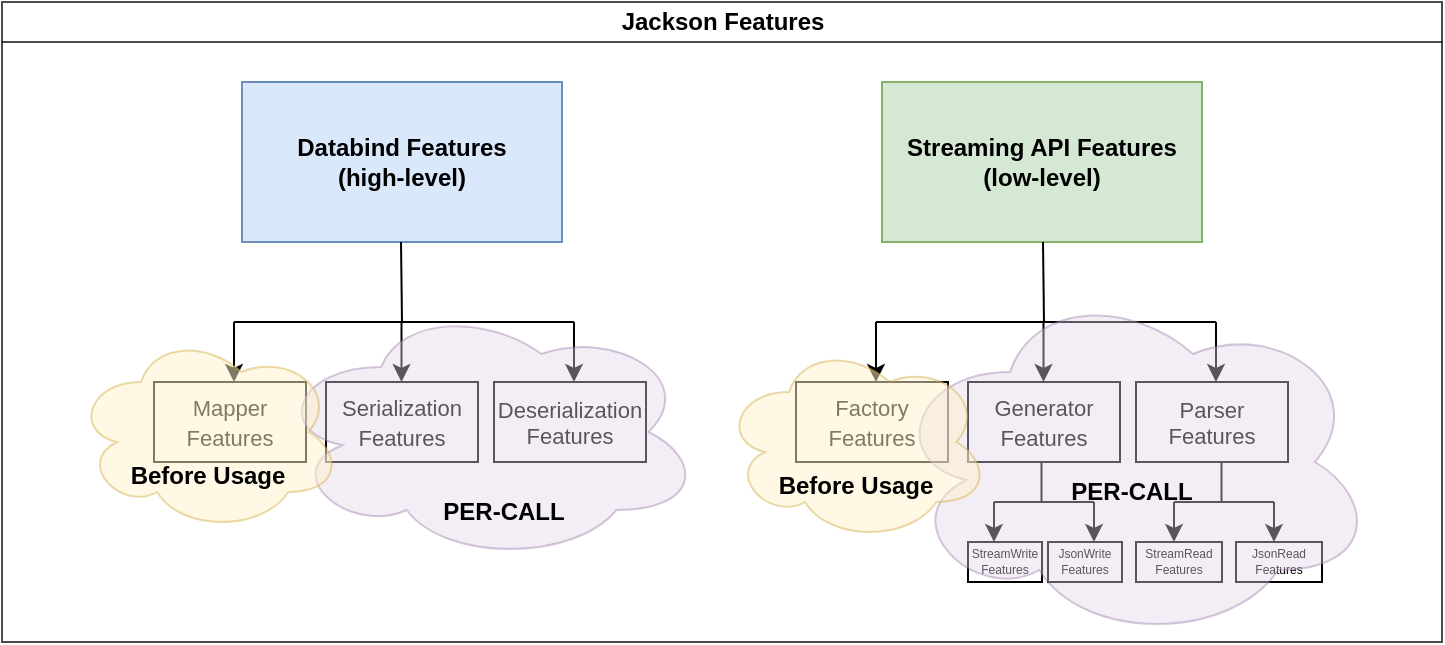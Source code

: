 <mxfile version="24.7.5">
  <diagram id="prtHgNgQTEPvFCAcTncT" name="Page-1">
    <mxGraphModel dx="909" dy="642" grid="1" gridSize="10" guides="1" tooltips="1" connect="1" arrows="1" fold="1" page="1" pageScale="1" pageWidth="827" pageHeight="1169" math="0" shadow="0">
      <root>
        <mxCell id="0" />
        <mxCell id="1" parent="0" />
        <mxCell id="dNxyNK7c78bLwvsdeMH5-11" value="Jackson Features" style="swimlane;html=1;startSize=20;horizontal=1;containerType=tree;glass=0;opacity=70;" parent="1" vertex="1">
          <mxGeometry x="54" y="80" width="720" height="320" as="geometry" />
        </mxCell>
        <mxCell id="9wwdfwuCbCFDU45S8ohc-2" value="&lt;b&gt;Databind Features&lt;/b&gt;&lt;div&gt;&lt;b&gt;(high-level)&lt;/b&gt;&lt;/div&gt;" style="rounded=0;whiteSpace=wrap;html=1;fillColor=#dae8fc;strokeColor=#6c8ebf;" vertex="1" parent="dNxyNK7c78bLwvsdeMH5-11">
          <mxGeometry x="120" y="40" width="160" height="80" as="geometry" />
        </mxCell>
        <mxCell id="9wwdfwuCbCFDU45S8ohc-3" value="&lt;b&gt;Streaming API Features&lt;/b&gt;&lt;div&gt;&lt;b&gt;(low-level)&lt;/b&gt;&lt;/div&gt;" style="rounded=0;whiteSpace=wrap;html=1;fillColor=#d5e8d4;strokeColor=#82b366;" vertex="1" parent="dNxyNK7c78bLwvsdeMH5-11">
          <mxGeometry x="440" y="40" width="160" height="80" as="geometry" />
        </mxCell>
        <mxCell id="9wwdfwuCbCFDU45S8ohc-4" value="" style="endArrow=none;html=1;rounded=0;" edge="1" parent="dNxyNK7c78bLwvsdeMH5-11">
          <mxGeometry width="50" height="50" relative="1" as="geometry">
            <mxPoint x="200" y="160" as="sourcePoint" />
            <mxPoint x="199.5" y="120" as="targetPoint" />
            <Array as="points" />
          </mxGeometry>
        </mxCell>
        <mxCell id="9wwdfwuCbCFDU45S8ohc-5" value="" style="endArrow=none;html=1;rounded=0;" edge="1" parent="dNxyNK7c78bLwvsdeMH5-11">
          <mxGeometry width="50" height="50" relative="1" as="geometry">
            <mxPoint x="116" y="160" as="sourcePoint" />
            <mxPoint x="286" y="160" as="targetPoint" />
          </mxGeometry>
        </mxCell>
        <mxCell id="9wwdfwuCbCFDU45S8ohc-6" value="" style="endArrow=classic;html=1;rounded=0;" edge="1" parent="dNxyNK7c78bLwvsdeMH5-11">
          <mxGeometry width="50" height="50" relative="1" as="geometry">
            <mxPoint x="116" y="160" as="sourcePoint" />
            <mxPoint x="116" y="190" as="targetPoint" />
          </mxGeometry>
        </mxCell>
        <mxCell id="9wwdfwuCbCFDU45S8ohc-7" value="" style="endArrow=classic;html=1;rounded=0;" edge="1" parent="dNxyNK7c78bLwvsdeMH5-11">
          <mxGeometry width="50" height="50" relative="1" as="geometry">
            <mxPoint x="199.75" y="160" as="sourcePoint" />
            <mxPoint x="199.75" y="190" as="targetPoint" />
          </mxGeometry>
        </mxCell>
        <mxCell id="9wwdfwuCbCFDU45S8ohc-8" value="" style="endArrow=classic;html=1;rounded=0;" edge="1" parent="dNxyNK7c78bLwvsdeMH5-11">
          <mxGeometry width="50" height="50" relative="1" as="geometry">
            <mxPoint x="286" y="160" as="sourcePoint" />
            <mxPoint x="286" y="190" as="targetPoint" />
          </mxGeometry>
        </mxCell>
        <mxCell id="9wwdfwuCbCFDU45S8ohc-9" value="&lt;font style=&quot;font-size: 11px;&quot;&gt;Mapper Features&lt;/font&gt;" style="rounded=0;whiteSpace=wrap;html=1;" vertex="1" parent="dNxyNK7c78bLwvsdeMH5-11">
          <mxGeometry x="76" y="190" width="76" height="40" as="geometry" />
        </mxCell>
        <mxCell id="9wwdfwuCbCFDU45S8ohc-19" value="&lt;font style=&quot;font-size: 11px;&quot;&gt;Serialization Features&lt;/font&gt;" style="rounded=0;whiteSpace=wrap;html=1;" vertex="1" parent="dNxyNK7c78bLwvsdeMH5-11">
          <mxGeometry x="162" y="190" width="76" height="40" as="geometry" />
        </mxCell>
        <mxCell id="9wwdfwuCbCFDU45S8ohc-20" value="&lt;font style=&quot;font-size: 11px;&quot;&gt;Deserialization&lt;/font&gt;&lt;div style=&quot;font-size: 11px;&quot;&gt;&lt;font style=&quot;font-size: 11px;&quot;&gt;Features&lt;/font&gt;&lt;/div&gt;" style="rounded=0;whiteSpace=wrap;html=1;" vertex="1" parent="dNxyNK7c78bLwvsdeMH5-11">
          <mxGeometry x="246" y="190" width="76" height="40" as="geometry" />
        </mxCell>
        <mxCell id="9wwdfwuCbCFDU45S8ohc-21" value="" style="endArrow=none;html=1;rounded=0;" edge="1" parent="dNxyNK7c78bLwvsdeMH5-11">
          <mxGeometry width="50" height="50" relative="1" as="geometry">
            <mxPoint x="521" y="160" as="sourcePoint" />
            <mxPoint x="520.5" y="120" as="targetPoint" />
            <Array as="points" />
          </mxGeometry>
        </mxCell>
        <mxCell id="9wwdfwuCbCFDU45S8ohc-22" value="" style="endArrow=none;html=1;rounded=0;" edge="1" parent="dNxyNK7c78bLwvsdeMH5-11">
          <mxGeometry width="50" height="50" relative="1" as="geometry">
            <mxPoint x="437" y="160" as="sourcePoint" />
            <mxPoint x="607" y="160" as="targetPoint" />
          </mxGeometry>
        </mxCell>
        <mxCell id="9wwdfwuCbCFDU45S8ohc-23" value="" style="endArrow=classic;html=1;rounded=0;" edge="1" parent="dNxyNK7c78bLwvsdeMH5-11">
          <mxGeometry width="50" height="50" relative="1" as="geometry">
            <mxPoint x="437" y="160" as="sourcePoint" />
            <mxPoint x="437" y="190" as="targetPoint" />
          </mxGeometry>
        </mxCell>
        <mxCell id="9wwdfwuCbCFDU45S8ohc-24" value="" style="endArrow=classic;html=1;rounded=0;" edge="1" parent="dNxyNK7c78bLwvsdeMH5-11">
          <mxGeometry width="50" height="50" relative="1" as="geometry">
            <mxPoint x="520.75" y="160" as="sourcePoint" />
            <mxPoint x="520.75" y="190" as="targetPoint" />
          </mxGeometry>
        </mxCell>
        <mxCell id="9wwdfwuCbCFDU45S8ohc-25" value="" style="endArrow=classic;html=1;rounded=0;" edge="1" parent="dNxyNK7c78bLwvsdeMH5-11">
          <mxGeometry width="50" height="50" relative="1" as="geometry">
            <mxPoint x="607" y="160" as="sourcePoint" />
            <mxPoint x="607" y="190" as="targetPoint" />
          </mxGeometry>
        </mxCell>
        <mxCell id="9wwdfwuCbCFDU45S8ohc-26" value="&lt;font style=&quot;font-size: 11px;&quot;&gt;Factory Features&lt;/font&gt;" style="rounded=0;whiteSpace=wrap;html=1;" vertex="1" parent="dNxyNK7c78bLwvsdeMH5-11">
          <mxGeometry x="397" y="190" width="76" height="40" as="geometry" />
        </mxCell>
        <mxCell id="9wwdfwuCbCFDU45S8ohc-27" value="&lt;font style=&quot;font-size: 11px;&quot;&gt;Generator Features&lt;/font&gt;" style="rounded=0;whiteSpace=wrap;html=1;" vertex="1" parent="dNxyNK7c78bLwvsdeMH5-11">
          <mxGeometry x="483" y="190" width="76" height="40" as="geometry" />
        </mxCell>
        <mxCell id="9wwdfwuCbCFDU45S8ohc-28" value="&lt;font style=&quot;font-size: 11px;&quot;&gt;Parser&lt;/font&gt;&lt;div style=&quot;font-size: 11px;&quot;&gt;&lt;font style=&quot;font-size: 11px;&quot;&gt;Features&lt;/font&gt;&lt;/div&gt;" style="rounded=0;whiteSpace=wrap;html=1;" vertex="1" parent="dNxyNK7c78bLwvsdeMH5-11">
          <mxGeometry x="567" y="190" width="76" height="40" as="geometry" />
        </mxCell>
        <mxCell id="9wwdfwuCbCFDU45S8ohc-29" value="" style="endArrow=none;html=1;rounded=0;" edge="1" parent="dNxyNK7c78bLwvsdeMH5-11">
          <mxGeometry width="50" height="50" relative="1" as="geometry">
            <mxPoint x="519.75" y="250" as="sourcePoint" />
            <mxPoint x="519.75" y="230" as="targetPoint" />
          </mxGeometry>
        </mxCell>
        <mxCell id="9wwdfwuCbCFDU45S8ohc-30" value="" style="endArrow=none;html=1;rounded=0;" edge="1" parent="dNxyNK7c78bLwvsdeMH5-11">
          <mxGeometry width="50" height="50" relative="1" as="geometry">
            <mxPoint x="496" y="250" as="sourcePoint" />
            <mxPoint x="546" y="250" as="targetPoint" />
          </mxGeometry>
        </mxCell>
        <mxCell id="9wwdfwuCbCFDU45S8ohc-31" value="" style="endArrow=classic;html=1;rounded=0;" edge="1" parent="dNxyNK7c78bLwvsdeMH5-11">
          <mxGeometry width="50" height="50" relative="1" as="geometry">
            <mxPoint x="496" y="250" as="sourcePoint" />
            <mxPoint x="496" y="270" as="targetPoint" />
            <Array as="points">
              <mxPoint x="496" y="260" />
            </Array>
          </mxGeometry>
        </mxCell>
        <mxCell id="9wwdfwuCbCFDU45S8ohc-33" value="" style="endArrow=classic;html=1;rounded=0;" edge="1" parent="dNxyNK7c78bLwvsdeMH5-11">
          <mxGeometry width="50" height="50" relative="1" as="geometry">
            <mxPoint x="546" y="250" as="sourcePoint" />
            <mxPoint x="546" y="270" as="targetPoint" />
            <Array as="points">
              <mxPoint x="546" y="260" />
            </Array>
          </mxGeometry>
        </mxCell>
        <mxCell id="9wwdfwuCbCFDU45S8ohc-34" value="&lt;h6 style=&quot;font-size: 6px;&quot;&gt;&lt;span style=&quot;font-weight: normal;&quot;&gt;&lt;font style=&quot;font-size: 6px;&quot;&gt;StreamWrite&lt;br&gt;&lt;/font&gt;&lt;font style=&quot;font-size: 6px;&quot;&gt;Features&lt;/font&gt;&lt;/span&gt;&lt;/h6&gt;" style="rounded=0;whiteSpace=wrap;html=1;" vertex="1" parent="dNxyNK7c78bLwvsdeMH5-11">
          <mxGeometry x="483" y="270" width="37" height="20" as="geometry" />
        </mxCell>
        <mxCell id="9wwdfwuCbCFDU45S8ohc-42" value="" style="endArrow=none;html=1;rounded=0;" edge="1" parent="dNxyNK7c78bLwvsdeMH5-11">
          <mxGeometry width="50" height="50" relative="1" as="geometry">
            <mxPoint x="609.75" y="250" as="sourcePoint" />
            <mxPoint x="609.75" y="230" as="targetPoint" />
          </mxGeometry>
        </mxCell>
        <mxCell id="9wwdfwuCbCFDU45S8ohc-43" value="" style="endArrow=none;html=1;rounded=0;" edge="1" parent="dNxyNK7c78bLwvsdeMH5-11">
          <mxGeometry width="50" height="50" relative="1" as="geometry">
            <mxPoint x="586" y="250" as="sourcePoint" />
            <mxPoint x="636" y="250" as="targetPoint" />
          </mxGeometry>
        </mxCell>
        <mxCell id="9wwdfwuCbCFDU45S8ohc-44" value="" style="endArrow=classic;html=1;rounded=0;" edge="1" parent="dNxyNK7c78bLwvsdeMH5-11">
          <mxGeometry width="50" height="50" relative="1" as="geometry">
            <mxPoint x="586" y="250" as="sourcePoint" />
            <mxPoint x="586" y="270" as="targetPoint" />
            <Array as="points">
              <mxPoint x="586" y="260" />
            </Array>
          </mxGeometry>
        </mxCell>
        <mxCell id="9wwdfwuCbCFDU45S8ohc-45" value="" style="endArrow=classic;html=1;rounded=0;" edge="1" parent="dNxyNK7c78bLwvsdeMH5-11">
          <mxGeometry width="50" height="50" relative="1" as="geometry">
            <mxPoint x="636" y="250" as="sourcePoint" />
            <mxPoint x="636" y="270" as="targetPoint" />
            <Array as="points">
              <mxPoint x="636" y="260" />
            </Array>
          </mxGeometry>
        </mxCell>
        <mxCell id="9wwdfwuCbCFDU45S8ohc-48" value="&lt;h6 style=&quot;font-size: 6px;&quot;&gt;&lt;span style=&quot;font-weight: normal;&quot;&gt;&lt;font style=&quot;font-size: 6px;&quot;&gt;JsonWrite&lt;br&gt;&lt;/font&gt;&lt;font style=&quot;font-size: 6px;&quot;&gt;Features&lt;/font&gt;&lt;/span&gt;&lt;/h6&gt;" style="rounded=0;whiteSpace=wrap;html=1;" vertex="1" parent="dNxyNK7c78bLwvsdeMH5-11">
          <mxGeometry x="523" y="270" width="37" height="20" as="geometry" />
        </mxCell>
        <mxCell id="9wwdfwuCbCFDU45S8ohc-49" value="&lt;h6 style=&quot;font-size: 6px;&quot;&gt;&lt;span style=&quot;font-weight: normal;&quot;&gt;&lt;font style=&quot;font-size: 6px;&quot;&gt;StreamRead&lt;br&gt;&lt;/font&gt;&lt;font style=&quot;font-size: 6px;&quot;&gt;Features&lt;/font&gt;&lt;/span&gt;&lt;/h6&gt;" style="rounded=0;whiteSpace=wrap;html=1;" vertex="1" parent="dNxyNK7c78bLwvsdeMH5-11">
          <mxGeometry x="567" y="270" width="43" height="20" as="geometry" />
        </mxCell>
        <mxCell id="9wwdfwuCbCFDU45S8ohc-50" value="&lt;h6 style=&quot;font-size: 6px;&quot;&gt;&lt;span style=&quot;font-weight: normal;&quot;&gt;&lt;font style=&quot;font-size: 6px;&quot;&gt;JsonRead&lt;br&gt;&lt;/font&gt;&lt;font style=&quot;font-size: 6px;&quot;&gt;Features&lt;/font&gt;&lt;/span&gt;&lt;/h6&gt;" style="rounded=0;whiteSpace=wrap;html=1;" vertex="1" parent="dNxyNK7c78bLwvsdeMH5-11">
          <mxGeometry x="617" y="270" width="43" height="20" as="geometry" />
        </mxCell>
        <mxCell id="9wwdfwuCbCFDU45S8ohc-59" value="" style="ellipse;shape=cloud;whiteSpace=wrap;html=1;opacity=40;fillColor=#e1d5e7;strokeColor=#9673a6;" vertex="1" parent="dNxyNK7c78bLwvsdeMH5-11">
          <mxGeometry x="136" y="150" width="214" height="130" as="geometry" />
        </mxCell>
        <mxCell id="9wwdfwuCbCFDU45S8ohc-60" value="&lt;b&gt;PER-CALL&lt;/b&gt;" style="text;html=1;align=center;verticalAlign=middle;whiteSpace=wrap;rounded=0;" vertex="1" parent="dNxyNK7c78bLwvsdeMH5-11">
          <mxGeometry x="216" y="240" width="70" height="30" as="geometry" />
        </mxCell>
        <mxCell id="9wwdfwuCbCFDU45S8ohc-61" value="" style="ellipse;shape=cloud;whiteSpace=wrap;html=1;opacity=40;fillColor=#e1d5e7;strokeColor=#9673a6;" vertex="1" parent="dNxyNK7c78bLwvsdeMH5-11">
          <mxGeometry x="443" y="140" width="244" height="180" as="geometry" />
        </mxCell>
        <mxCell id="9wwdfwuCbCFDU45S8ohc-63" value="&lt;b&gt;PER-CALL&lt;/b&gt;" style="text;html=1;align=center;verticalAlign=middle;whiteSpace=wrap;rounded=0;" vertex="1" parent="dNxyNK7c78bLwvsdeMH5-11">
          <mxGeometry x="530" y="230" width="70" height="30" as="geometry" />
        </mxCell>
        <mxCell id="9wwdfwuCbCFDU45S8ohc-64" value="&lt;div&gt;&lt;br&gt;&lt;/div&gt;&lt;div&gt;&lt;br&gt;&lt;/div&gt;&lt;div&gt;&lt;br&gt;&lt;/div&gt;&lt;div&gt;&lt;b&gt;Before Usage&lt;/b&gt;&lt;/div&gt;" style="ellipse;shape=cloud;whiteSpace=wrap;html=1;fillColor=#fff2cc;strokeColor=#d6b656;opacity=50;" vertex="1" parent="dNxyNK7c78bLwvsdeMH5-11">
          <mxGeometry x="360" y="170" width="134" height="100" as="geometry" />
        </mxCell>
        <mxCell id="9wwdfwuCbCFDU45S8ohc-68" value="&lt;div&gt;&lt;br&gt;&lt;/div&gt;&lt;div&gt;&lt;br&gt;&lt;/div&gt;&lt;div&gt;&lt;br&gt;&lt;/div&gt;&lt;div&gt;&lt;b&gt;Before Usage&lt;/b&gt;&lt;/div&gt;" style="ellipse;shape=cloud;whiteSpace=wrap;html=1;fillColor=#fff2cc;strokeColor=#d6b656;opacity=50;" vertex="1" parent="dNxyNK7c78bLwvsdeMH5-11">
          <mxGeometry x="36" y="165" width="134" height="100" as="geometry" />
        </mxCell>
      </root>
    </mxGraphModel>
  </diagram>
</mxfile>
